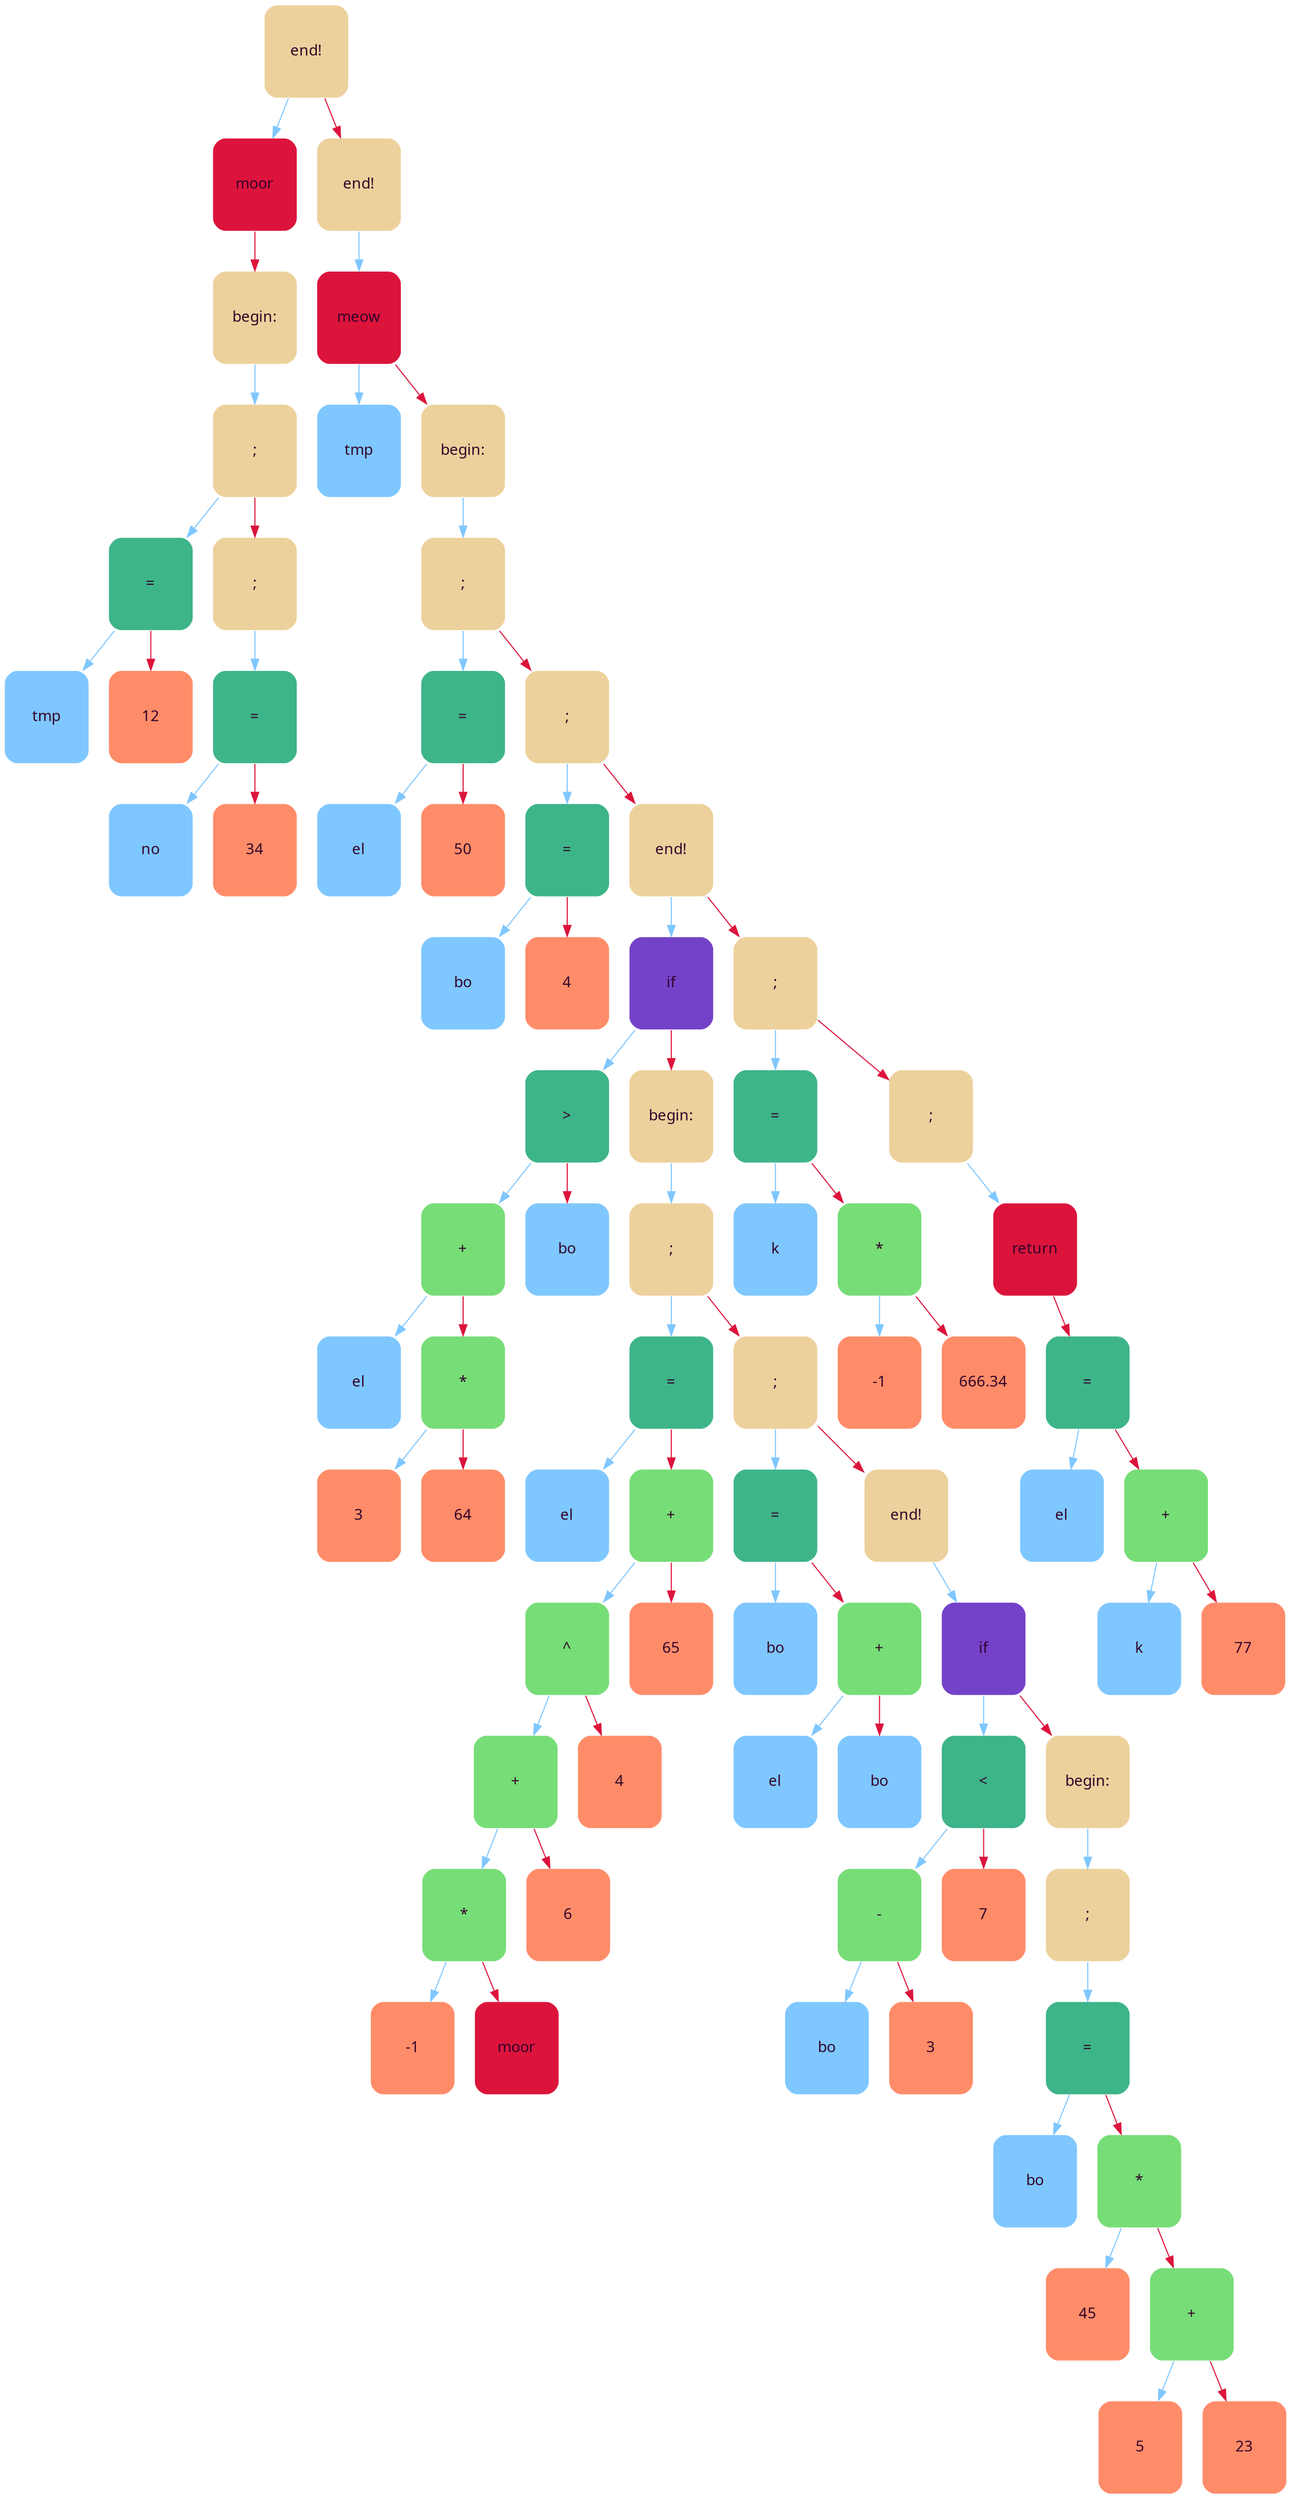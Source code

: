 digraph   
{
rankdir = ""
splines = "true"

node0x558f88ffd3b8 [shape = "Mrecord", width = 1.1, height = 1.21, fillcolor = "#EDD19C", style = "filled", fontcolor = "#31032A", fontname = "Calibri", color = "white", label = "{end!}"]
node0x558f88ffd3b8 -> node0x558f88ffcf38 [color = "#7FC7FF", style = "", constraint = true, fillcolor = "#7FC7FF",   fontcolor = "", fontname = "Calibri", label = ""];
node0x558f88ffcf38 [shape = "Mrecord", width = 1.1, height = 1.21, fillcolor = "#DC143C", style = "filled", fontcolor = "#31032A", fontname = "Calibri", color = "white", label = "{moor}"]
node0x558f88ffcf38 -> node0x558f88ffd058 [color = "#DC143C", style = "", constraint = true, fillcolor = "#DC143C",   fontcolor = "", fontname = "Calibri", label = ""];
node0x558f88ffd058 [shape = "Mrecord", width = 1.1, height = 1.21, fillcolor = "#EDD19C", style = "filled", fontcolor = "#31032A", fontname = "Calibri", color = "white", label = "{begin:}"]
node0x558f88ffd058 -> node0x558f88ffd1d8 [color = "#7FC7FF", style = "", constraint = true, fillcolor = "#7FC7FF",   fontcolor = "", fontname = "Calibri", label = ""];
node0x558f88ffd1d8 [shape = "Mrecord", width = 1.1, height = 1.21, fillcolor = "#EDD19C", style = "filled", fontcolor = "#31032A", fontname = "Calibri", color = "white", label = "{;}"]
node0x558f88ffd1d8 -> node0x558f88ffd118 [color = "#7FC7FF", style = "", constraint = true, fillcolor = "#7FC7FF",   fontcolor = "", fontname = "Calibri", label = ""];
node0x558f88ffd118 [shape = "Mrecord", width = 1.1, height = 1.21, fillcolor = "#3EB489", style = "filled", fontcolor = "#31032A", fontname = "Calibri", color = "white", label = "{=}"]
node0x558f88ffd118 -> node0x558f88ffd0b8 [color = "#7FC7FF", style = "", constraint = true, fillcolor = "#7FC7FF",   fontcolor = "", fontname = "Calibri", label = ""];
node0x558f88ffd0b8 [shape = "Mrecord", width = 1.1, height = 1.21, fillcolor = "#7FC7FF", style = "filled", fontcolor = "#31032A", fontname = "Calibri", color = "white", label = "{tmp}"]
node0x558f88ffd118 -> node0x558f88ffd178 [color = "#DC143C", style = "", constraint = true, fillcolor = "#DC143C",   fontcolor = "", fontname = "Calibri", label = ""];
node0x558f88ffd178 [shape = "Mrecord", width = 1.1, height = 1.21, fillcolor = "#FF8C69", style = "filled", fontcolor = "#31032A", fontname = "Calibri", color = "white", label = "{12}"]
node0x558f88ffd1d8 -> node0x558f88ffd358 [color = "#DC143C", style = "", constraint = true, fillcolor = "#DC143C",   fontcolor = "", fontname = "Calibri", label = ""];
node0x558f88ffd358 [shape = "Mrecord", width = 1.1, height = 1.21, fillcolor = "#EDD19C", style = "filled", fontcolor = "#31032A", fontname = "Calibri", color = "white", label = "{;}"]
node0x558f88ffd358 -> node0x558f88ffd298 [color = "#7FC7FF", style = "", constraint = true, fillcolor = "#7FC7FF",   fontcolor = "", fontname = "Calibri", label = ""];
node0x558f88ffd298 [shape = "Mrecord", width = 1.1, height = 1.21, fillcolor = "#3EB489", style = "filled", fontcolor = "#31032A", fontname = "Calibri", color = "white", label = "{=}"]
node0x558f88ffd298 -> node0x558f88ffd238 [color = "#7FC7FF", style = "", constraint = true, fillcolor = "#7FC7FF",   fontcolor = "", fontname = "Calibri", label = ""];
node0x558f88ffd238 [shape = "Mrecord", width = 1.1, height = 1.21, fillcolor = "#7FC7FF", style = "filled", fontcolor = "#31032A", fontname = "Calibri", color = "white", label = "{no}"]
node0x558f88ffd298 -> node0x558f88ffd2f8 [color = "#DC143C", style = "", constraint = true, fillcolor = "#DC143C",   fontcolor = "", fontname = "Calibri", label = ""];
node0x558f88ffd2f8 [shape = "Mrecord", width = 1.1, height = 1.21, fillcolor = "#FF8C69", style = "filled", fontcolor = "#31032A", fontname = "Calibri", color = "white", label = "{34}"]
node0x558f88ffd3b8 -> node0x558f88fff398 [color = "#DC143C", style = "", constraint = true, fillcolor = "#DC143C",   fontcolor = "", fontname = "Calibri", label = ""];
node0x558f88fff398 [shape = "Mrecord", width = 1.1, height = 1.21, fillcolor = "#EDD19C", style = "filled", fontcolor = "#31032A", fontname = "Calibri", color = "white", label = "{end!}"]
node0x558f88fff398 -> node0x558f88ffd418 [color = "#7FC7FF", style = "", constraint = true, fillcolor = "#7FC7FF",   fontcolor = "", fontname = "Calibri", label = ""];
node0x558f88ffd418 [shape = "Mrecord", width = 1.1, height = 1.21, fillcolor = "#DC143C", style = "filled", fontcolor = "#31032A", fontname = "Calibri", color = "white", label = "{meow}"]
node0x558f88ffd418 -> node0x558f88ffd4d8 [color = "#7FC7FF", style = "", constraint = true, fillcolor = "#7FC7FF",   fontcolor = "", fontname = "Calibri", label = ""];
node0x558f88ffd4d8 [shape = "Mrecord", width = 1.1, height = 1.21, fillcolor = "#7FC7FF", style = "filled", fontcolor = "#31032A", fontname = "Calibri", color = "white", label = "{tmp}"]
node0x558f88ffd418 -> node0x558f88ffd598 [color = "#DC143C", style = "", constraint = true, fillcolor = "#DC143C",   fontcolor = "", fontname = "Calibri", label = ""];
node0x558f88ffd598 [shape = "Mrecord", width = 1.1, height = 1.21, fillcolor = "#EDD19C", style = "filled", fontcolor = "#31032A", fontname = "Calibri", color = "white", label = "{begin:}"]
node0x558f88ffd598 -> node0x558f88ffd718 [color = "#7FC7FF", style = "", constraint = true, fillcolor = "#7FC7FF",   fontcolor = "", fontname = "Calibri", label = ""];
node0x558f88ffd718 [shape = "Mrecord", width = 1.1, height = 1.21, fillcolor = "#EDD19C", style = "filled", fontcolor = "#31032A", fontname = "Calibri", color = "white", label = "{;}"]
node0x558f88ffd718 -> node0x558f88ffd658 [color = "#7FC7FF", style = "", constraint = true, fillcolor = "#7FC7FF",   fontcolor = "", fontname = "Calibri", label = ""];
node0x558f88ffd658 [shape = "Mrecord", width = 1.1, height = 1.21, fillcolor = "#3EB489", style = "filled", fontcolor = "#31032A", fontname = "Calibri", color = "white", label = "{=}"]
node0x558f88ffd658 -> node0x558f88ffd5f8 [color = "#7FC7FF", style = "", constraint = true, fillcolor = "#7FC7FF",   fontcolor = "", fontname = "Calibri", label = ""];
node0x558f88ffd5f8 [shape = "Mrecord", width = 1.1, height = 1.21, fillcolor = "#7FC7FF", style = "filled", fontcolor = "#31032A", fontname = "Calibri", color = "white", label = "{el}"]
node0x558f88ffd658 -> node0x558f88ffd6b8 [color = "#DC143C", style = "", constraint = true, fillcolor = "#DC143C",   fontcolor = "", fontname = "Calibri", label = ""];
node0x558f88ffd6b8 [shape = "Mrecord", width = 1.1, height = 1.21, fillcolor = "#FF8C69", style = "filled", fontcolor = "#31032A", fontname = "Calibri", color = "white", label = "{50}"]
node0x558f88ffd718 -> node0x558f88ffd898 [color = "#DC143C", style = "", constraint = true, fillcolor = "#DC143C",   fontcolor = "", fontname = "Calibri", label = ""];
node0x558f88ffd898 [shape = "Mrecord", width = 1.1, height = 1.21, fillcolor = "#EDD19C", style = "filled", fontcolor = "#31032A", fontname = "Calibri", color = "white", label = "{;}"]
node0x558f88ffd898 -> node0x558f88ffd7d8 [color = "#7FC7FF", style = "", constraint = true, fillcolor = "#7FC7FF",   fontcolor = "", fontname = "Calibri", label = ""];
node0x558f88ffd7d8 [shape = "Mrecord", width = 1.1, height = 1.21, fillcolor = "#3EB489", style = "filled", fontcolor = "#31032A", fontname = "Calibri", color = "white", label = "{=}"]
node0x558f88ffd7d8 -> node0x558f88ffd778 [color = "#7FC7FF", style = "", constraint = true, fillcolor = "#7FC7FF",   fontcolor = "", fontname = "Calibri", label = ""];
node0x558f88ffd778 [shape = "Mrecord", width = 1.1, height = 1.21, fillcolor = "#7FC7FF", style = "filled", fontcolor = "#31032A", fontname = "Calibri", color = "white", label = "{bo}"]
node0x558f88ffd7d8 -> node0x558f88ffd838 [color = "#DC143C", style = "", constraint = true, fillcolor = "#DC143C",   fontcolor = "", fontname = "Calibri", label = ""];
node0x558f88ffd838 [shape = "Mrecord", width = 1.1, height = 1.21, fillcolor = "#FF8C69", style = "filled", fontcolor = "#31032A", fontname = "Calibri", color = "white", label = "{4}"]
node0x558f88ffd898 -> node0x558f88ffee58 [color = "#DC143C", style = "", constraint = true, fillcolor = "#DC143C",   fontcolor = "", fontname = "Calibri", label = ""];
node0x558f88ffee58 [shape = "Mrecord", width = 1.1, height = 1.21, fillcolor = "#EDD19C", style = "filled", fontcolor = "#31032A", fontname = "Calibri", color = "white", label = "{end!}"]
node0x558f88ffee58 -> node0x558f88ffd8f8 [color = "#7FC7FF", style = "", constraint = true, fillcolor = "#7FC7FF",   fontcolor = "", fontname = "Calibri", label = ""];
node0x558f88ffd8f8 [shape = "Mrecord", width = 1.1, height = 1.21, fillcolor = "#7442C8", style = "filled", fontcolor = "#31032A", fontname = "Calibri", color = "white", label = "{if}"]
node0x558f88ffd8f8 -> node0x558f88ffdb38 [color = "#7FC7FF", style = "", constraint = true, fillcolor = "#7FC7FF",   fontcolor = "", fontname = "Calibri", label = ""];
node0x558f88ffdb38 [shape = "Mrecord", width = 1.1, height = 1.21, fillcolor = "#3EB489", style = "filled", fontcolor = "#31032A", fontname = "Calibri", color = "white", label = "{\>}"]
node0x558f88ffdb38 -> node0x558f88ffd9b8 [color = "#7FC7FF", style = "", constraint = true, fillcolor = "#7FC7FF",   fontcolor = "", fontname = "Calibri", label = ""];
node0x558f88ffd9b8 [shape = "Mrecord", width = 1.1, height = 1.21, fillcolor = "#77DD77", style = "filled", fontcolor = "#31032A", fontname = "Calibri", color = "white", label = "{+}"]
node0x558f88ffd9b8 -> node0x558f88ffd958 [color = "#7FC7FF", style = "", constraint = true, fillcolor = "#7FC7FF",   fontcolor = "", fontname = "Calibri", label = ""];
node0x558f88ffd958 [shape = "Mrecord", width = 1.1, height = 1.21, fillcolor = "#7FC7FF", style = "filled", fontcolor = "#31032A", fontname = "Calibri", color = "white", label = "{el}"]
node0x558f88ffd9b8 -> node0x558f88ffda78 [color = "#DC143C", style = "", constraint = true, fillcolor = "#DC143C",   fontcolor = "", fontname = "Calibri", label = ""];
node0x558f88ffda78 [shape = "Mrecord", width = 1.1, height = 1.21, fillcolor = "#77DD77", style = "filled", fontcolor = "#31032A", fontname = "Calibri", color = "white", label = "{*}"]
node0x558f88ffda78 -> node0x558f88ffda18 [color = "#7FC7FF", style = "", constraint = true, fillcolor = "#7FC7FF",   fontcolor = "", fontname = "Calibri", label = ""];
node0x558f88ffda18 [shape = "Mrecord", width = 1.1, height = 1.21, fillcolor = "#FF8C69", style = "filled", fontcolor = "#31032A", fontname = "Calibri", color = "white", label = "{3}"]
node0x558f88ffda78 -> node0x558f88ffdad8 [color = "#DC143C", style = "", constraint = true, fillcolor = "#DC143C",   fontcolor = "", fontname = "Calibri", label = ""];
node0x558f88ffdad8 [shape = "Mrecord", width = 1.1, height = 1.21, fillcolor = "#FF8C69", style = "filled", fontcolor = "#31032A", fontname = "Calibri", color = "white", label = "{64}"]
node0x558f88ffdb38 -> node0x558f88ffdb98 [color = "#DC143C", style = "", constraint = true, fillcolor = "#DC143C",   fontcolor = "", fontname = "Calibri", label = ""];
node0x558f88ffdb98 [shape = "Mrecord", width = 1.1, height = 1.21, fillcolor = "#7FC7FF", style = "filled", fontcolor = "#31032A", fontname = "Calibri", color = "white", label = "{bo}"]
node0x558f88ffd8f8 -> node0x558f88ffdc58 [color = "#DC143C", style = "", constraint = true, fillcolor = "#DC143C",   fontcolor = "", fontname = "Calibri", label = ""];
node0x558f88ffdc58 [shape = "Mrecord", width = 1.1, height = 1.21, fillcolor = "#EDD19C", style = "filled", fontcolor = "#31032A", fontname = "Calibri", color = "white", label = "{begin:}"]
node0x558f88ffdc58 -> node0x558f88ffe258 [color = "#7FC7FF", style = "", constraint = true, fillcolor = "#7FC7FF",   fontcolor = "", fontname = "Calibri", label = ""];
node0x558f88ffe258 [shape = "Mrecord", width = 1.1, height = 1.21, fillcolor = "#EDD19C", style = "filled", fontcolor = "#31032A", fontname = "Calibri", color = "white", label = "{;}"]
node0x558f88ffe258 -> node0x558f88ffdd18 [color = "#7FC7FF", style = "", constraint = true, fillcolor = "#7FC7FF",   fontcolor = "", fontname = "Calibri", label = ""];
node0x558f88ffdd18 [shape = "Mrecord", width = 1.1, height = 1.21, fillcolor = "#3EB489", style = "filled", fontcolor = "#31032A", fontname = "Calibri", color = "white", label = "{=}"]
node0x558f88ffdd18 -> node0x558f88ffdcb8 [color = "#7FC7FF", style = "", constraint = true, fillcolor = "#7FC7FF",   fontcolor = "", fontname = "Calibri", label = ""];
node0x558f88ffdcb8 [shape = "Mrecord", width = 1.1, height = 1.21, fillcolor = "#7FC7FF", style = "filled", fontcolor = "#31032A", fontname = "Calibri", color = "white", label = "{el}"]
node0x558f88ffdd18 -> node0x558f88ffe198 [color = "#DC143C", style = "", constraint = true, fillcolor = "#DC143C",   fontcolor = "", fontname = "Calibri", label = ""];
node0x558f88ffe198 [shape = "Mrecord", width = 1.1, height = 1.21, fillcolor = "#77DD77", style = "filled", fontcolor = "#31032A", fontname = "Calibri", color = "white", label = "{+}"]
node0x558f88ffe198 -> node0x558f88ffe0d8 [color = "#7FC7FF", style = "", constraint = true, fillcolor = "#7FC7FF",   fontcolor = "", fontname = "Calibri", label = ""];
node0x558f88ffe0d8 [shape = "Mrecord", width = 1.1, height = 1.21, fillcolor = "#77DD77", style = "filled", fontcolor = "#31032A", fontname = "Calibri", color = "white", label = "{^}"]
node0x558f88ffe0d8 -> node0x558f88ffdfb8 [color = "#7FC7FF", style = "", constraint = true, fillcolor = "#7FC7FF",   fontcolor = "", fontname = "Calibri", label = ""];
node0x558f88ffdfb8 [shape = "Mrecord", width = 1.1, height = 1.21, fillcolor = "#77DD77", style = "filled", fontcolor = "#31032A", fontname = "Calibri", color = "white", label = "{+}"]
node0x558f88ffdfb8 -> node0x558f88ffde38 [color = "#7FC7FF", style = "", constraint = true, fillcolor = "#7FC7FF",   fontcolor = "", fontname = "Calibri", label = ""];
node0x558f88ffde38 [shape = "Mrecord", width = 1.1, height = 1.21, fillcolor = "#77DD77", style = "filled", fontcolor = "#31032A", fontname = "Calibri", color = "white", label = "{*}"]
node0x558f88ffde38 -> node0x558f88ffddd8 [color = "#7FC7FF", style = "", constraint = true, fillcolor = "#7FC7FF",   fontcolor = "", fontname = "Calibri", label = ""];
node0x558f88ffddd8 [shape = "Mrecord", width = 1.1, height = 1.21, fillcolor = "#FF8C69", style = "filled", fontcolor = "#31032A", fontname = "Calibri", color = "white", label = "{-1}"]
node0x558f88ffde38 -> node0x558f88ffde98 [color = "#DC143C", style = "", constraint = true, fillcolor = "#DC143C",   fontcolor = "", fontname = "Calibri", label = ""];
node0x558f88ffde98 [shape = "Mrecord", width = 1.1, height = 1.21, fillcolor = "#DC143C", style = "filled", fontcolor = "#31032A", fontname = "Calibri", color = "white", label = "{moor}"]
node0x558f88ffdfb8 -> node0x558f88ffe018 [color = "#DC143C", style = "", constraint = true, fillcolor = "#DC143C",   fontcolor = "", fontname = "Calibri", label = ""];
node0x558f88ffe018 [shape = "Mrecord", width = 1.1, height = 1.21, fillcolor = "#FF8C69", style = "filled", fontcolor = "#31032A", fontname = "Calibri", color = "white", label = "{6}"]
node0x558f88ffe0d8 -> node0x558f88ffe138 [color = "#DC143C", style = "", constraint = true, fillcolor = "#DC143C",   fontcolor = "", fontname = "Calibri", label = ""];
node0x558f88ffe138 [shape = "Mrecord", width = 1.1, height = 1.21, fillcolor = "#FF8C69", style = "filled", fontcolor = "#31032A", fontname = "Calibri", color = "white", label = "{4}"]
node0x558f88ffe198 -> node0x558f88ffe1f8 [color = "#DC143C", style = "", constraint = true, fillcolor = "#DC143C",   fontcolor = "", fontname = "Calibri", label = ""];
node0x558f88ffe1f8 [shape = "Mrecord", width = 1.1, height = 1.21, fillcolor = "#FF8C69", style = "filled", fontcolor = "#31032A", fontname = "Calibri", color = "white", label = "{65}"]
node0x558f88ffe258 -> node0x558f88ffe498 [color = "#DC143C", style = "", constraint = true, fillcolor = "#DC143C",   fontcolor = "", fontname = "Calibri", label = ""];
node0x558f88ffe498 [shape = "Mrecord", width = 1.1, height = 1.21, fillcolor = "#EDD19C", style = "filled", fontcolor = "#31032A", fontname = "Calibri", color = "white", label = "{;}"]
node0x558f88ffe498 -> node0x558f88ffe318 [color = "#7FC7FF", style = "", constraint = true, fillcolor = "#7FC7FF",   fontcolor = "", fontname = "Calibri", label = ""];
node0x558f88ffe318 [shape = "Mrecord", width = 1.1, height = 1.21, fillcolor = "#3EB489", style = "filled", fontcolor = "#31032A", fontname = "Calibri", color = "white", label = "{=}"]
node0x558f88ffe318 -> node0x558f88ffe2b8 [color = "#7FC7FF", style = "", constraint = true, fillcolor = "#7FC7FF",   fontcolor = "", fontname = "Calibri", label = ""];
node0x558f88ffe2b8 [shape = "Mrecord", width = 1.1, height = 1.21, fillcolor = "#7FC7FF", style = "filled", fontcolor = "#31032A", fontname = "Calibri", color = "white", label = "{bo}"]
node0x558f88ffe318 -> node0x558f88ffe3d8 [color = "#DC143C", style = "", constraint = true, fillcolor = "#DC143C",   fontcolor = "", fontname = "Calibri", label = ""];
node0x558f88ffe3d8 [shape = "Mrecord", width = 1.1, height = 1.21, fillcolor = "#77DD77", style = "filled", fontcolor = "#31032A", fontname = "Calibri", color = "white", label = "{+}"]
node0x558f88ffe3d8 -> node0x558f88ffe378 [color = "#7FC7FF", style = "", constraint = true, fillcolor = "#7FC7FF",   fontcolor = "", fontname = "Calibri", label = ""];
node0x558f88ffe378 [shape = "Mrecord", width = 1.1, height = 1.21, fillcolor = "#7FC7FF", style = "filled", fontcolor = "#31032A", fontname = "Calibri", color = "white", label = "{el}"]
node0x558f88ffe3d8 -> node0x558f88ffe438 [color = "#DC143C", style = "", constraint = true, fillcolor = "#DC143C",   fontcolor = "", fontname = "Calibri", label = ""];
node0x558f88ffe438 [shape = "Mrecord", width = 1.1, height = 1.21, fillcolor = "#7FC7FF", style = "filled", fontcolor = "#31032A", fontname = "Calibri", color = "white", label = "{bo}"]
node0x558f88ffe498 -> node0x558f88ffedf8 [color = "#DC143C", style = "", constraint = true, fillcolor = "#DC143C",   fontcolor = "", fontname = "Calibri", label = ""];
node0x558f88ffedf8 [shape = "Mrecord", width = 1.1, height = 1.21, fillcolor = "#EDD19C", style = "filled", fontcolor = "#31032A", fontname = "Calibri", color = "white", label = "{end!}"]
node0x558f88ffedf8 -> node0x558f88ffe4f8 [color = "#7FC7FF", style = "", constraint = true, fillcolor = "#7FC7FF",   fontcolor = "", fontname = "Calibri", label = ""];
node0x558f88ffe4f8 [shape = "Mrecord", width = 1.1, height = 1.21, fillcolor = "#7442C8", style = "filled", fontcolor = "#31032A", fontname = "Calibri", color = "white", label = "{if}"]
node0x558f88ffe4f8 -> node0x558f88ffe678 [color = "#7FC7FF", style = "", constraint = true, fillcolor = "#7FC7FF",   fontcolor = "", fontname = "Calibri", label = ""];
node0x558f88ffe678 [shape = "Mrecord", width = 1.1, height = 1.21, fillcolor = "#3EB489", style = "filled", fontcolor = "#31032A", fontname = "Calibri", color = "white", label = "{\<}"]
node0x558f88ffe678 -> node0x558f88ffe5b8 [color = "#7FC7FF", style = "", constraint = true, fillcolor = "#7FC7FF",   fontcolor = "", fontname = "Calibri", label = ""];
node0x558f88ffe5b8 [shape = "Mrecord", width = 1.1, height = 1.21, fillcolor = "#77DD77", style = "filled", fontcolor = "#31032A", fontname = "Calibri", color = "white", label = "{-}"]
node0x558f88ffe5b8 -> node0x558f88ffe558 [color = "#7FC7FF", style = "", constraint = true, fillcolor = "#7FC7FF",   fontcolor = "", fontname = "Calibri", label = ""];
node0x558f88ffe558 [shape = "Mrecord", width = 1.1, height = 1.21, fillcolor = "#7FC7FF", style = "filled", fontcolor = "#31032A", fontname = "Calibri", color = "white", label = "{bo}"]
node0x558f88ffe5b8 -> node0x558f88ffe618 [color = "#DC143C", style = "", constraint = true, fillcolor = "#DC143C",   fontcolor = "", fontname = "Calibri", label = ""];
node0x558f88ffe618 [shape = "Mrecord", width = 1.1, height = 1.21, fillcolor = "#FF8C69", style = "filled", fontcolor = "#31032A", fontname = "Calibri", color = "white", label = "{3}"]
node0x558f88ffe678 -> node0x558f88ffe6d8 [color = "#DC143C", style = "", constraint = true, fillcolor = "#DC143C",   fontcolor = "", fontname = "Calibri", label = ""];
node0x558f88ffe6d8 [shape = "Mrecord", width = 1.1, height = 1.21, fillcolor = "#FF8C69", style = "filled", fontcolor = "#31032A", fontname = "Calibri", color = "white", label = "{7}"]
node0x558f88ffe4f8 -> node0x558f88ffe798 [color = "#DC143C", style = "", constraint = true, fillcolor = "#DC143C",   fontcolor = "", fontname = "Calibri", label = ""];
node0x558f88ffe798 [shape = "Mrecord", width = 1.1, height = 1.21, fillcolor = "#EDD19C", style = "filled", fontcolor = "#31032A", fontname = "Calibri", color = "white", label = "{begin:}"]
node0x558f88ffe798 -> node0x558f88ffed98 [color = "#7FC7FF", style = "", constraint = true, fillcolor = "#7FC7FF",   fontcolor = "", fontname = "Calibri", label = ""];
node0x558f88ffed98 [shape = "Mrecord", width = 1.1, height = 1.21, fillcolor = "#EDD19C", style = "filled", fontcolor = "#31032A", fontname = "Calibri", color = "white", label = "{;}"]
node0x558f88ffed98 -> node0x558f88ffe858 [color = "#7FC7FF", style = "", constraint = true, fillcolor = "#7FC7FF",   fontcolor = "", fontname = "Calibri", label = ""];
node0x558f88ffe858 [shape = "Mrecord", width = 1.1, height = 1.21, fillcolor = "#3EB489", style = "filled", fontcolor = "#31032A", fontname = "Calibri", color = "white", label = "{=}"]
node0x558f88ffe858 -> node0x558f88ffe7f8 [color = "#7FC7FF", style = "", constraint = true, fillcolor = "#7FC7FF",   fontcolor = "", fontname = "Calibri", label = ""];
node0x558f88ffe7f8 [shape = "Mrecord", width = 1.1, height = 1.21, fillcolor = "#7FC7FF", style = "filled", fontcolor = "#31032A", fontname = "Calibri", color = "white", label = "{bo}"]
node0x558f88ffe858 -> node0x558f88ffeb58 [color = "#DC143C", style = "", constraint = true, fillcolor = "#DC143C",   fontcolor = "", fontname = "Calibri", label = ""];
node0x558f88ffeb58 [shape = "Mrecord", width = 1.1, height = 1.21, fillcolor = "#77DD77", style = "filled", fontcolor = "#31032A", fontname = "Calibri", color = "white", label = "{*}"]
node0x558f88ffeb58 -> node0x558f88ffe918 [color = "#7FC7FF", style = "", constraint = true, fillcolor = "#7FC7FF",   fontcolor = "", fontname = "Calibri", label = ""];
node0x558f88ffe918 [shape = "Mrecord", width = 1.1, height = 1.21, fillcolor = "#FF8C69", style = "filled", fontcolor = "#31032A", fontname = "Calibri", color = "white", label = "{45}"]
node0x558f88ffeb58 -> node0x558f88ffec78 [color = "#DC143C", style = "", constraint = true, fillcolor = "#DC143C",   fontcolor = "", fontname = "Calibri", label = ""];
node0x558f88ffec78 [shape = "Mrecord", width = 1.1, height = 1.21, fillcolor = "#77DD77", style = "filled", fontcolor = "#31032A", fontname = "Calibri", color = "white", label = "{+}"]
node0x558f88ffec78 -> node0x558f88ffec18 [color = "#7FC7FF", style = "", constraint = true, fillcolor = "#7FC7FF",   fontcolor = "", fontname = "Calibri", label = ""];
node0x558f88ffec18 [shape = "Mrecord", width = 1.1, height = 1.21, fillcolor = "#FF8C69", style = "filled", fontcolor = "#31032A", fontname = "Calibri", color = "white", label = "{5}"]
node0x558f88ffec78 -> node0x558f88ffecd8 [color = "#DC143C", style = "", constraint = true, fillcolor = "#DC143C",   fontcolor = "", fontname = "Calibri", label = ""];
node0x558f88ffecd8 [shape = "Mrecord", width = 1.1, height = 1.21, fillcolor = "#FF8C69", style = "filled", fontcolor = "#31032A", fontname = "Calibri", color = "white", label = "{23}"]
node0x558f88ffee58 -> node0x558f88fff098 [color = "#DC143C", style = "", constraint = true, fillcolor = "#DC143C",   fontcolor = "", fontname = "Calibri", label = ""];
node0x558f88fff098 [shape = "Mrecord", width = 1.1, height = 1.21, fillcolor = "#EDD19C", style = "filled", fontcolor = "#31032A", fontname = "Calibri", color = "white", label = "{;}"]
node0x558f88fff098 -> node0x558f88ffef18 [color = "#7FC7FF", style = "", constraint = true, fillcolor = "#7FC7FF",   fontcolor = "", fontname = "Calibri", label = ""];
node0x558f88ffef18 [shape = "Mrecord", width = 1.1, height = 1.21, fillcolor = "#3EB489", style = "filled", fontcolor = "#31032A", fontname = "Calibri", color = "white", label = "{=}"]
node0x558f88ffef18 -> node0x558f88ffeeb8 [color = "#7FC7FF", style = "", constraint = true, fillcolor = "#7FC7FF",   fontcolor = "", fontname = "Calibri", label = ""];
node0x558f88ffeeb8 [shape = "Mrecord", width = 1.1, height = 1.21, fillcolor = "#7FC7FF", style = "filled", fontcolor = "#31032A", fontname = "Calibri", color = "white", label = "{k}"]
node0x558f88ffef18 -> node0x558f88ffefd8 [color = "#DC143C", style = "", constraint = true, fillcolor = "#DC143C",   fontcolor = "", fontname = "Calibri", label = ""];
node0x558f88ffefd8 [shape = "Mrecord", width = 1.1, height = 1.21, fillcolor = "#77DD77", style = "filled", fontcolor = "#31032A", fontname = "Calibri", color = "white", label = "{*}"]
node0x558f88ffefd8 -> node0x558f88ffef78 [color = "#7FC7FF", style = "", constraint = true, fillcolor = "#7FC7FF",   fontcolor = "", fontname = "Calibri", label = ""];
node0x558f88ffef78 [shape = "Mrecord", width = 1.1, height = 1.21, fillcolor = "#FF8C69", style = "filled", fontcolor = "#31032A", fontname = "Calibri", color = "white", label = "{-1}"]
node0x558f88ffefd8 -> node0x558f88fff038 [color = "#DC143C", style = "", constraint = true, fillcolor = "#DC143C",   fontcolor = "", fontname = "Calibri", label = ""];
node0x558f88fff038 [shape = "Mrecord", width = 1.1, height = 1.21, fillcolor = "#FF8C69", style = "filled", fontcolor = "#31032A", fontname = "Calibri", color = "white", label = "{666.34}"]
node0x558f88fff098 -> node0x558f88fff338 [color = "#DC143C", style = "", constraint = true, fillcolor = "#DC143C",   fontcolor = "", fontname = "Calibri", label = ""];
node0x558f88fff338 [shape = "Mrecord", width = 1.1, height = 1.21, fillcolor = "#EDD19C", style = "filled", fontcolor = "#31032A", fontname = "Calibri", color = "white", label = "{;}"]
node0x558f88fff338 -> node0x558f88fff0f8 [color = "#7FC7FF", style = "", constraint = true, fillcolor = "#7FC7FF",   fontcolor = "", fontname = "Calibri", label = ""];
node0x558f88fff0f8 [shape = "Mrecord", width = 1.1, height = 1.21, fillcolor = "#DC143C", style = "filled", fontcolor = "#31032A", fontname = "Calibri", color = "white", label = "{return}"]
node0x558f88fff0f8 -> node0x558f88fff1b8 [color = "#DC143C", style = "", constraint = true, fillcolor = "#DC143C",   fontcolor = "", fontname = "Calibri", label = ""];
node0x558f88fff1b8 [shape = "Mrecord", width = 1.1, height = 1.21, fillcolor = "#3EB489", style = "filled", fontcolor = "#31032A", fontname = "Calibri", color = "white", label = "{=}"]
node0x558f88fff1b8 -> node0x558f88fff158 [color = "#7FC7FF", style = "", constraint = true, fillcolor = "#7FC7FF",   fontcolor = "", fontname = "Calibri", label = ""];
node0x558f88fff158 [shape = "Mrecord", width = 1.1, height = 1.21, fillcolor = "#7FC7FF", style = "filled", fontcolor = "#31032A", fontname = "Calibri", color = "white", label = "{el}"]
node0x558f88fff1b8 -> node0x558f88fff278 [color = "#DC143C", style = "", constraint = true, fillcolor = "#DC143C",   fontcolor = "", fontname = "Calibri", label = ""];
node0x558f88fff278 [shape = "Mrecord", width = 1.1, height = 1.21, fillcolor = "#77DD77", style = "filled", fontcolor = "#31032A", fontname = "Calibri", color = "white", label = "{+}"]
node0x558f88fff278 -> node0x558f88fff218 [color = "#7FC7FF", style = "", constraint = true, fillcolor = "#7FC7FF",   fontcolor = "", fontname = "Calibri", label = ""];
node0x558f88fff218 [shape = "Mrecord", width = 1.1, height = 1.21, fillcolor = "#7FC7FF", style = "filled", fontcolor = "#31032A", fontname = "Calibri", color = "white", label = "{k}"]
node0x558f88fff278 -> node0x558f88fff2d8 [color = "#DC143C", style = "", constraint = true, fillcolor = "#DC143C",   fontcolor = "", fontname = "Calibri", label = ""];
node0x558f88fff2d8 [shape = "Mrecord", width = 1.1, height = 1.21, fillcolor = "#FF8C69", style = "filled", fontcolor = "#31032A", fontname = "Calibri", color = "white", label = "{77}"]
}
